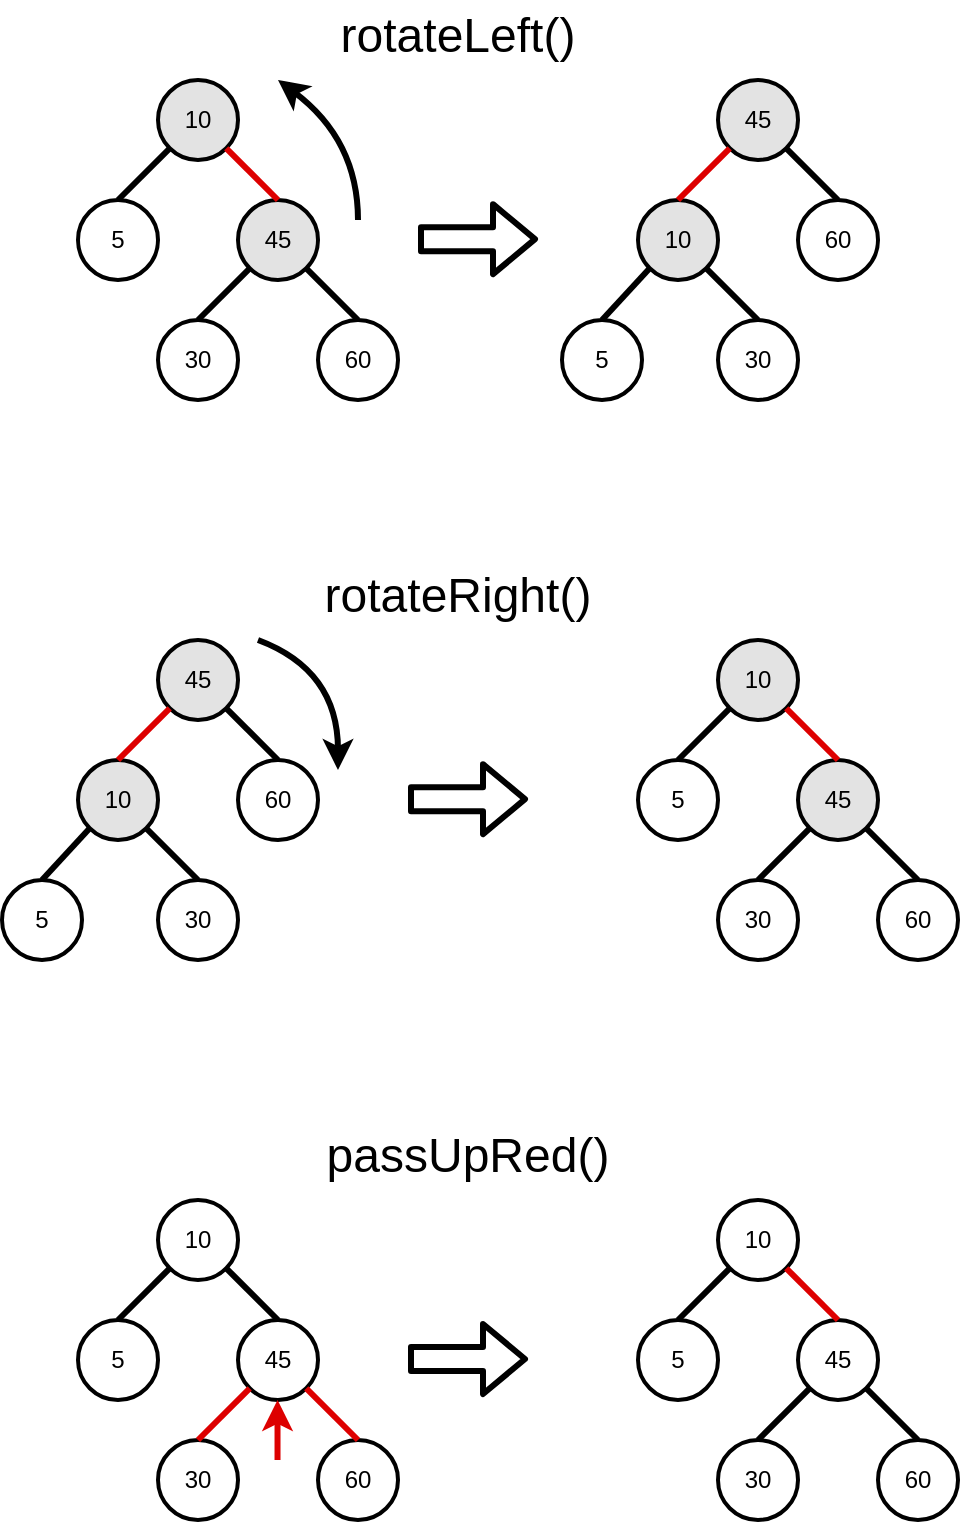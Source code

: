<mxfile version="13.9.9" type="device"><diagram id="bsQMUrDXSN89u2eMuQvf" name="Page-1"><mxGraphModel dx="981" dy="594" grid="1" gridSize="10" guides="1" tooltips="1" connect="1" arrows="1" fold="1" page="1" pageScale="1" pageWidth="850" pageHeight="1100" math="0" shadow="0"><root><mxCell id="0"/><mxCell id="1" parent="0"/><mxCell id="EYL75GSPshlZBnjYGpsP-1" value="10" style="ellipse;whiteSpace=wrap;html=1;aspect=fixed;strokeWidth=2;fillColor=#E3E3E3;" parent="1" vertex="1"><mxGeometry x="160" y="80" width="40" height="40" as="geometry"/></mxCell><mxCell id="_D7sZopnheiPhnOQ4Zod-1" value="45" style="ellipse;whiteSpace=wrap;html=1;aspect=fixed;strokeWidth=2;fillColor=#E3E3E3;" parent="1" vertex="1"><mxGeometry x="200" y="140" width="40" height="40" as="geometry"/></mxCell><mxCell id="_D7sZopnheiPhnOQ4Zod-2" value="" style="endArrow=none;html=1;exitX=1;exitY=1;exitDx=0;exitDy=0;entryX=0.5;entryY=0;entryDx=0;entryDy=0;endSize=6;startSize=6;jumpSize=6;strokeWidth=3;fillColor=#ffcccc;strokeColor=#DD0000;" parent="1" source="EYL75GSPshlZBnjYGpsP-1" target="_D7sZopnheiPhnOQ4Zod-1" edge="1"><mxGeometry width="50" height="50" relative="1" as="geometry"><mxPoint x="160" y="280" as="sourcePoint"/><mxPoint x="210" y="230" as="targetPoint"/></mxGeometry></mxCell><mxCell id="_D7sZopnheiPhnOQ4Zod-3" value="5" style="ellipse;whiteSpace=wrap;html=1;aspect=fixed;strokeWidth=2;" parent="1" vertex="1"><mxGeometry x="120" y="140" width="40" height="40" as="geometry"/></mxCell><mxCell id="_D7sZopnheiPhnOQ4Zod-4" value="" style="endArrow=none;html=1;exitX=0;exitY=1;exitDx=0;exitDy=0;entryX=0.5;entryY=0;entryDx=0;entryDy=0;endSize=6;startSize=6;jumpSize=6;strokeWidth=3;" parent="1" source="EYL75GSPshlZBnjYGpsP-1" target="_D7sZopnheiPhnOQ4Zod-3" edge="1"><mxGeometry width="50" height="50" relative="1" as="geometry"><mxPoint x="204.142" y="124.142" as="sourcePoint"/><mxPoint x="230" y="150" as="targetPoint"/></mxGeometry></mxCell><mxCell id="_D7sZopnheiPhnOQ4Zod-6" value="60" style="ellipse;whiteSpace=wrap;html=1;aspect=fixed;strokeWidth=2;" parent="1" vertex="1"><mxGeometry x="240" y="200" width="40" height="40" as="geometry"/></mxCell><mxCell id="_D7sZopnheiPhnOQ4Zod-7" value="" style="endArrow=none;html=1;entryX=0.5;entryY=0;entryDx=0;entryDy=0;endSize=6;startSize=6;jumpSize=6;strokeWidth=3;fillColor=#ffcccc;exitX=1;exitY=1;exitDx=0;exitDy=0;" parent="1" source="_D7sZopnheiPhnOQ4Zod-1" target="_D7sZopnheiPhnOQ4Zod-6" edge="1"><mxGeometry width="50" height="50" relative="1" as="geometry"><mxPoint x="280" y="170" as="sourcePoint"/><mxPoint x="250" y="295.86" as="targetPoint"/></mxGeometry></mxCell><mxCell id="_D7sZopnheiPhnOQ4Zod-8" value="30" style="ellipse;whiteSpace=wrap;html=1;aspect=fixed;strokeWidth=2;" parent="1" vertex="1"><mxGeometry x="160" y="200" width="40" height="40" as="geometry"/></mxCell><mxCell id="_D7sZopnheiPhnOQ4Zod-9" value="" style="endArrow=none;html=1;exitX=0;exitY=1;exitDx=0;exitDy=0;entryX=0.5;entryY=0;entryDx=0;entryDy=0;endSize=6;startSize=6;jumpSize=6;strokeWidth=3;" parent="1" source="_D7sZopnheiPhnOQ4Zod-1" target="_D7sZopnheiPhnOQ4Zod-8" edge="1"><mxGeometry width="50" height="50" relative="1" as="geometry"><mxPoint x="205.858" y="180.002" as="sourcePoint"/><mxPoint x="270" y="215.86" as="targetPoint"/></mxGeometry></mxCell><mxCell id="_D7sZopnheiPhnOQ4Zod-10" value="45" style="ellipse;whiteSpace=wrap;html=1;aspect=fixed;strokeWidth=2;fillColor=#E3E3E3;" parent="1" vertex="1"><mxGeometry x="440" y="80" width="40" height="40" as="geometry"/></mxCell><mxCell id="_D7sZopnheiPhnOQ4Zod-11" value="60" style="ellipse;whiteSpace=wrap;html=1;aspect=fixed;strokeWidth=2;" parent="1" vertex="1"><mxGeometry x="480" y="140" width="40" height="40" as="geometry"/></mxCell><mxCell id="_D7sZopnheiPhnOQ4Zod-13" value="10" style="ellipse;whiteSpace=wrap;html=1;aspect=fixed;strokeWidth=2;fillColor=#E3E3E3;" parent="1" vertex="1"><mxGeometry x="400" y="140" width="40" height="40" as="geometry"/></mxCell><mxCell id="_D7sZopnheiPhnOQ4Zod-17" value="30" style="ellipse;whiteSpace=wrap;html=1;aspect=fixed;strokeWidth=2;" parent="1" vertex="1"><mxGeometry x="440" y="200" width="40" height="40" as="geometry"/></mxCell><mxCell id="_D7sZopnheiPhnOQ4Zod-18" value="" style="endArrow=none;html=1;exitX=1;exitY=1;exitDx=0;exitDy=0;entryX=0.5;entryY=0;entryDx=0;entryDy=0;endSize=6;startSize=6;jumpSize=6;strokeWidth=3;" parent="1" source="_D7sZopnheiPhnOQ4Zod-13" target="_D7sZopnheiPhnOQ4Zod-17" edge="1"><mxGeometry width="50" height="50" relative="1" as="geometry"><mxPoint x="485.858" y="180.002" as="sourcePoint"/><mxPoint x="550" y="215.86" as="targetPoint"/></mxGeometry></mxCell><mxCell id="_D7sZopnheiPhnOQ4Zod-19" value="5" style="ellipse;whiteSpace=wrap;html=1;aspect=fixed;strokeWidth=2;" parent="1" vertex="1"><mxGeometry x="362" y="200" width="40" height="40" as="geometry"/></mxCell><mxCell id="_D7sZopnheiPhnOQ4Zod-20" value="" style="endArrow=none;html=1;entryX=0.5;entryY=0;entryDx=0;entryDy=0;endSize=6;startSize=6;jumpSize=6;strokeWidth=3;exitX=0;exitY=1;exitDx=0;exitDy=0;" parent="1" source="_D7sZopnheiPhnOQ4Zod-13" target="_D7sZopnheiPhnOQ4Zod-19" edge="1"><mxGeometry width="50" height="50" relative="1" as="geometry"><mxPoint x="400" y="174" as="sourcePoint"/><mxPoint x="472" y="210" as="targetPoint"/></mxGeometry></mxCell><mxCell id="_D7sZopnheiPhnOQ4Zod-21" value="" style="endArrow=none;html=1;exitX=1;exitY=1;exitDx=0;exitDy=0;entryX=0.5;entryY=0;entryDx=0;entryDy=0;endSize=6;startSize=6;jumpSize=6;strokeWidth=3;" parent="1" source="_D7sZopnheiPhnOQ4Zod-10" target="_D7sZopnheiPhnOQ4Zod-11" edge="1"><mxGeometry width="50" height="50" relative="1" as="geometry"><mxPoint x="444.142" y="184.142" as="sourcePoint"/><mxPoint x="470" y="210" as="targetPoint"/></mxGeometry></mxCell><mxCell id="_D7sZopnheiPhnOQ4Zod-23" value="" style="endArrow=none;html=1;exitX=0;exitY=1;exitDx=0;exitDy=0;entryX=0.5;entryY=0;entryDx=0;entryDy=0;endSize=6;startSize=6;jumpSize=6;strokeWidth=3;fillColor=#ffcccc;strokeColor=#DD0000;" parent="1" source="_D7sZopnheiPhnOQ4Zod-10" target="_D7sZopnheiPhnOQ4Zod-13" edge="1"><mxGeometry width="50" height="50" relative="1" as="geometry"><mxPoint x="350.002" y="70.002" as="sourcePoint"/><mxPoint x="375.86" y="95.86" as="targetPoint"/></mxGeometry></mxCell><mxCell id="_D7sZopnheiPhnOQ4Zod-24" value="" style="shape=flexArrow;endArrow=classic;html=1;strokeColor=#000000;strokeWidth=3;" parent="1" edge="1"><mxGeometry width="50" height="50" relative="1" as="geometry"><mxPoint x="290" y="159.58" as="sourcePoint"/><mxPoint x="350" y="159.58" as="targetPoint"/></mxGeometry></mxCell><mxCell id="_D7sZopnheiPhnOQ4Zod-25" value="" style="curved=1;endArrow=classic;html=1;strokeColor=#000000;strokeWidth=3;" parent="1" edge="1"><mxGeometry width="50" height="50" relative="1" as="geometry"><mxPoint x="260" y="150" as="sourcePoint"/><mxPoint x="220" y="80" as="targetPoint"/><Array as="points"><mxPoint x="260" y="110"/></Array></mxGeometry></mxCell><mxCell id="_D7sZopnheiPhnOQ4Zod-27" value="&lt;font style=&quot;font-size: 24px&quot;&gt;rotateLeft()&lt;/font&gt;" style="text;html=1;fillColor=none;align=center;verticalAlign=middle;whiteSpace=wrap;rounded=0;strokeWidth=1;" parent="1" vertex="1"><mxGeometry x="240" y="40" width="140" height="35" as="geometry"/></mxCell><mxCell id="_D7sZopnheiPhnOQ4Zod-28" value="45" style="ellipse;whiteSpace=wrap;html=1;aspect=fixed;strokeWidth=2;fillColor=#E3E3E3;" parent="1" vertex="1"><mxGeometry x="160" y="360" width="40" height="40" as="geometry"/></mxCell><mxCell id="_D7sZopnheiPhnOQ4Zod-29" value="60" style="ellipse;whiteSpace=wrap;html=1;aspect=fixed;strokeWidth=2;" parent="1" vertex="1"><mxGeometry x="200" y="420" width="40" height="40" as="geometry"/></mxCell><mxCell id="_D7sZopnheiPhnOQ4Zod-30" value="10" style="ellipse;whiteSpace=wrap;html=1;aspect=fixed;strokeWidth=2;fillColor=#E3E3E3;" parent="1" vertex="1"><mxGeometry x="120" y="420" width="40" height="40" as="geometry"/></mxCell><mxCell id="_D7sZopnheiPhnOQ4Zod-31" value="30" style="ellipse;whiteSpace=wrap;html=1;aspect=fixed;strokeWidth=2;" parent="1" vertex="1"><mxGeometry x="160" y="480" width="40" height="40" as="geometry"/></mxCell><mxCell id="_D7sZopnheiPhnOQ4Zod-32" value="" style="endArrow=none;html=1;exitX=1;exitY=1;exitDx=0;exitDy=0;entryX=0.5;entryY=0;entryDx=0;entryDy=0;endSize=6;startSize=6;jumpSize=6;strokeWidth=3;" parent="1" source="_D7sZopnheiPhnOQ4Zod-30" target="_D7sZopnheiPhnOQ4Zod-31" edge="1"><mxGeometry width="50" height="50" relative="1" as="geometry"><mxPoint x="205.858" y="460.002" as="sourcePoint"/><mxPoint x="270" y="495.86" as="targetPoint"/></mxGeometry></mxCell><mxCell id="_D7sZopnheiPhnOQ4Zod-33" value="5" style="ellipse;whiteSpace=wrap;html=1;aspect=fixed;strokeWidth=2;" parent="1" vertex="1"><mxGeometry x="82" y="480" width="40" height="40" as="geometry"/></mxCell><mxCell id="_D7sZopnheiPhnOQ4Zod-34" value="" style="endArrow=none;html=1;entryX=0.5;entryY=0;entryDx=0;entryDy=0;endSize=6;startSize=6;jumpSize=6;strokeWidth=3;exitX=0;exitY=1;exitDx=0;exitDy=0;" parent="1" source="_D7sZopnheiPhnOQ4Zod-30" target="_D7sZopnheiPhnOQ4Zod-33" edge="1"><mxGeometry width="50" height="50" relative="1" as="geometry"><mxPoint x="120" y="454" as="sourcePoint"/><mxPoint x="192" y="490" as="targetPoint"/></mxGeometry></mxCell><mxCell id="_D7sZopnheiPhnOQ4Zod-35" value="" style="endArrow=none;html=1;exitX=1;exitY=1;exitDx=0;exitDy=0;entryX=0.5;entryY=0;entryDx=0;entryDy=0;endSize=6;startSize=6;jumpSize=6;strokeWidth=3;" parent="1" source="_D7sZopnheiPhnOQ4Zod-28" target="_D7sZopnheiPhnOQ4Zod-29" edge="1"><mxGeometry width="50" height="50" relative="1" as="geometry"><mxPoint x="164.142" y="464.142" as="sourcePoint"/><mxPoint x="190" y="490" as="targetPoint"/></mxGeometry></mxCell><mxCell id="_D7sZopnheiPhnOQ4Zod-36" value="" style="endArrow=none;html=1;exitX=0;exitY=1;exitDx=0;exitDy=0;entryX=0.5;entryY=0;entryDx=0;entryDy=0;endSize=6;startSize=6;jumpSize=6;strokeWidth=3;fillColor=#ffcccc;strokeColor=#DD0000;" parent="1" source="_D7sZopnheiPhnOQ4Zod-28" target="_D7sZopnheiPhnOQ4Zod-30" edge="1"><mxGeometry width="50" height="50" relative="1" as="geometry"><mxPoint x="70.002" y="350.002" as="sourcePoint"/><mxPoint x="95.86" y="375.86" as="targetPoint"/></mxGeometry></mxCell><mxCell id="_D7sZopnheiPhnOQ4Zod-37" value="" style="curved=1;endArrow=classic;html=1;strokeColor=#000000;strokeWidth=3;" parent="1" edge="1"><mxGeometry width="50" height="50" relative="1" as="geometry"><mxPoint x="210" y="360" as="sourcePoint"/><mxPoint x="250" y="425" as="targetPoint"/><Array as="points"><mxPoint x="250" y="375"/></Array></mxGeometry></mxCell><mxCell id="_D7sZopnheiPhnOQ4Zod-38" value="&lt;font style=&quot;font-size: 24px&quot;&gt;rotateRight()&lt;/font&gt;" style="text;html=1;fillColor=none;align=center;verticalAlign=middle;whiteSpace=wrap;rounded=0;strokeWidth=1;" parent="1" vertex="1"><mxGeometry x="240" y="320" width="140" height="35" as="geometry"/></mxCell><mxCell id="_D7sZopnheiPhnOQ4Zod-39" value="" style="shape=flexArrow;endArrow=classic;html=1;strokeColor=#000000;strokeWidth=3;" parent="1" edge="1"><mxGeometry width="50" height="50" relative="1" as="geometry"><mxPoint x="285" y="439.58" as="sourcePoint"/><mxPoint x="345" y="439.58" as="targetPoint"/></mxGeometry></mxCell><mxCell id="_D7sZopnheiPhnOQ4Zod-40" value="10" style="ellipse;whiteSpace=wrap;html=1;aspect=fixed;strokeWidth=2;fillColor=#E3E3E3;" parent="1" vertex="1"><mxGeometry x="440" y="360" width="40" height="40" as="geometry"/></mxCell><mxCell id="_D7sZopnheiPhnOQ4Zod-41" value="45" style="ellipse;whiteSpace=wrap;html=1;aspect=fixed;strokeWidth=2;fillColor=#E3E3E3;" parent="1" vertex="1"><mxGeometry x="480" y="420" width="40" height="40" as="geometry"/></mxCell><mxCell id="_D7sZopnheiPhnOQ4Zod-42" value="" style="endArrow=none;html=1;exitX=1;exitY=1;exitDx=0;exitDy=0;entryX=0.5;entryY=0;entryDx=0;entryDy=0;endSize=6;startSize=6;jumpSize=6;strokeWidth=3;fillColor=#ffcccc;strokeColor=#DD0000;" parent="1" source="_D7sZopnheiPhnOQ4Zod-40" target="_D7sZopnheiPhnOQ4Zod-41" edge="1"><mxGeometry width="50" height="50" relative="1" as="geometry"><mxPoint x="440" y="560" as="sourcePoint"/><mxPoint x="490" y="510" as="targetPoint"/></mxGeometry></mxCell><mxCell id="_D7sZopnheiPhnOQ4Zod-43" value="5" style="ellipse;whiteSpace=wrap;html=1;aspect=fixed;strokeWidth=2;" parent="1" vertex="1"><mxGeometry x="400" y="420" width="40" height="40" as="geometry"/></mxCell><mxCell id="_D7sZopnheiPhnOQ4Zod-44" value="" style="endArrow=none;html=1;exitX=0;exitY=1;exitDx=0;exitDy=0;entryX=0.5;entryY=0;entryDx=0;entryDy=0;endSize=6;startSize=6;jumpSize=6;strokeWidth=3;" parent="1" source="_D7sZopnheiPhnOQ4Zod-40" target="_D7sZopnheiPhnOQ4Zod-43" edge="1"><mxGeometry width="50" height="50" relative="1" as="geometry"><mxPoint x="484.142" y="404.142" as="sourcePoint"/><mxPoint x="510" y="430" as="targetPoint"/></mxGeometry></mxCell><mxCell id="_D7sZopnheiPhnOQ4Zod-45" value="60" style="ellipse;whiteSpace=wrap;html=1;aspect=fixed;strokeWidth=2;" parent="1" vertex="1"><mxGeometry x="520" y="480" width="40" height="40" as="geometry"/></mxCell><mxCell id="_D7sZopnheiPhnOQ4Zod-46" value="" style="endArrow=none;html=1;entryX=0.5;entryY=0;entryDx=0;entryDy=0;endSize=6;startSize=6;jumpSize=6;strokeWidth=3;fillColor=#ffcccc;exitX=1;exitY=1;exitDx=0;exitDy=0;" parent="1" source="_D7sZopnheiPhnOQ4Zod-41" target="_D7sZopnheiPhnOQ4Zod-45" edge="1"><mxGeometry width="50" height="50" relative="1" as="geometry"><mxPoint x="560" y="450" as="sourcePoint"/><mxPoint x="530" y="575.86" as="targetPoint"/></mxGeometry></mxCell><mxCell id="_D7sZopnheiPhnOQ4Zod-47" value="30" style="ellipse;whiteSpace=wrap;html=1;aspect=fixed;strokeWidth=2;" parent="1" vertex="1"><mxGeometry x="440" y="480" width="40" height="40" as="geometry"/></mxCell><mxCell id="_D7sZopnheiPhnOQ4Zod-48" value="" style="endArrow=none;html=1;exitX=0;exitY=1;exitDx=0;exitDy=0;entryX=0.5;entryY=0;entryDx=0;entryDy=0;endSize=6;startSize=6;jumpSize=6;strokeWidth=3;" parent="1" source="_D7sZopnheiPhnOQ4Zod-41" target="_D7sZopnheiPhnOQ4Zod-47" edge="1"><mxGeometry width="50" height="50" relative="1" as="geometry"><mxPoint x="485.858" y="460.002" as="sourcePoint"/><mxPoint x="550" y="495.86" as="targetPoint"/></mxGeometry></mxCell><mxCell id="_D7sZopnheiPhnOQ4Zod-70" value="&lt;font style=&quot;font-size: 24px&quot;&gt;passUpRed()&lt;/font&gt;" style="text;html=1;fillColor=none;align=center;verticalAlign=middle;whiteSpace=wrap;rounded=0;strokeWidth=1;" parent="1" vertex="1"><mxGeometry x="240" y="600" width="150" height="35" as="geometry"/></mxCell><mxCell id="_D7sZopnheiPhnOQ4Zod-81" value="10" style="ellipse;whiteSpace=wrap;html=1;aspect=fixed;strokeWidth=2;fillColor=#FFFFFF;" parent="1" vertex="1"><mxGeometry x="160" y="640" width="40" height="40" as="geometry"/></mxCell><mxCell id="_D7sZopnheiPhnOQ4Zod-82" value="45" style="ellipse;whiteSpace=wrap;html=1;aspect=fixed;strokeWidth=2;fillColor=#FFFFFF;" parent="1" vertex="1"><mxGeometry x="200" y="700" width="40" height="40" as="geometry"/></mxCell><mxCell id="_D7sZopnheiPhnOQ4Zod-83" value="" style="endArrow=none;html=1;exitX=1;exitY=1;exitDx=0;exitDy=0;entryX=0.5;entryY=0;entryDx=0;entryDy=0;endSize=6;startSize=6;jumpSize=6;strokeWidth=3;fillColor=#ffcccc;" parent="1" source="_D7sZopnheiPhnOQ4Zod-81" target="_D7sZopnheiPhnOQ4Zod-82" edge="1"><mxGeometry width="50" height="50" relative="1" as="geometry"><mxPoint x="160" y="840" as="sourcePoint"/><mxPoint x="210" y="790" as="targetPoint"/></mxGeometry></mxCell><mxCell id="_D7sZopnheiPhnOQ4Zod-84" value="5" style="ellipse;whiteSpace=wrap;html=1;aspect=fixed;strokeWidth=2;" parent="1" vertex="1"><mxGeometry x="120" y="700" width="40" height="40" as="geometry"/></mxCell><mxCell id="_D7sZopnheiPhnOQ4Zod-85" value="" style="endArrow=none;html=1;exitX=0;exitY=1;exitDx=0;exitDy=0;entryX=0.5;entryY=0;entryDx=0;entryDy=0;endSize=6;startSize=6;jumpSize=6;strokeWidth=3;" parent="1" source="_D7sZopnheiPhnOQ4Zod-81" target="_D7sZopnheiPhnOQ4Zod-84" edge="1"><mxGeometry width="50" height="50" relative="1" as="geometry"><mxPoint x="204.142" y="684.142" as="sourcePoint"/><mxPoint x="230" y="710" as="targetPoint"/></mxGeometry></mxCell><mxCell id="_D7sZopnheiPhnOQ4Zod-86" value="60" style="ellipse;whiteSpace=wrap;html=1;aspect=fixed;strokeWidth=2;" parent="1" vertex="1"><mxGeometry x="240" y="760" width="40" height="40" as="geometry"/></mxCell><mxCell id="_D7sZopnheiPhnOQ4Zod-87" value="" style="endArrow=none;html=1;entryX=0.5;entryY=0;entryDx=0;entryDy=0;endSize=6;startSize=6;jumpSize=6;strokeWidth=3;fillColor=#ffcccc;exitX=1;exitY=1;exitDx=0;exitDy=0;strokeColor=#DD0000;" parent="1" source="_D7sZopnheiPhnOQ4Zod-82" target="_D7sZopnheiPhnOQ4Zod-86" edge="1"><mxGeometry width="50" height="50" relative="1" as="geometry"><mxPoint x="280" y="730" as="sourcePoint"/><mxPoint x="250" y="855.86" as="targetPoint"/></mxGeometry></mxCell><mxCell id="_D7sZopnheiPhnOQ4Zod-88" value="30" style="ellipse;whiteSpace=wrap;html=1;aspect=fixed;strokeWidth=2;" parent="1" vertex="1"><mxGeometry x="160" y="760" width="40" height="40" as="geometry"/></mxCell><mxCell id="_D7sZopnheiPhnOQ4Zod-89" value="" style="endArrow=none;html=1;exitX=0;exitY=1;exitDx=0;exitDy=0;entryX=0.5;entryY=0;entryDx=0;entryDy=0;endSize=6;startSize=6;jumpSize=6;strokeWidth=3;strokeColor=#DD0000;" parent="1" source="_D7sZopnheiPhnOQ4Zod-82" target="_D7sZopnheiPhnOQ4Zod-88" edge="1"><mxGeometry width="50" height="50" relative="1" as="geometry"><mxPoint x="205.858" y="740.002" as="sourcePoint"/><mxPoint x="270" y="775.86" as="targetPoint"/></mxGeometry></mxCell><mxCell id="_D7sZopnheiPhnOQ4Zod-91" value="" style="shape=flexArrow;endArrow=classic;html=1;strokeColor=#000000;strokeWidth=3;" parent="1" edge="1"><mxGeometry width="50" height="50" relative="1" as="geometry"><mxPoint x="285" y="719.5" as="sourcePoint"/><mxPoint x="345" y="719.5" as="targetPoint"/></mxGeometry></mxCell><mxCell id="_D7sZopnheiPhnOQ4Zod-92" value="10" style="ellipse;whiteSpace=wrap;html=1;aspect=fixed;strokeWidth=2;fillColor=#FFFFFF;" parent="1" vertex="1"><mxGeometry x="440" y="640" width="40" height="40" as="geometry"/></mxCell><mxCell id="_D7sZopnheiPhnOQ4Zod-93" value="45" style="ellipse;whiteSpace=wrap;html=1;aspect=fixed;strokeWidth=2;fillColor=#FFFFFF;" parent="1" vertex="1"><mxGeometry x="480" y="700" width="40" height="40" as="geometry"/></mxCell><mxCell id="_D7sZopnheiPhnOQ4Zod-94" value="" style="endArrow=none;html=1;exitX=1;exitY=1;exitDx=0;exitDy=0;entryX=0.5;entryY=0;entryDx=0;entryDy=0;endSize=6;startSize=6;jumpSize=6;strokeWidth=3;fillColor=#ffcccc;strokeColor=#DD0000;" parent="1" source="_D7sZopnheiPhnOQ4Zod-92" target="_D7sZopnheiPhnOQ4Zod-93" edge="1"><mxGeometry width="50" height="50" relative="1" as="geometry"><mxPoint x="440" y="840" as="sourcePoint"/><mxPoint x="490" y="790" as="targetPoint"/></mxGeometry></mxCell><mxCell id="_D7sZopnheiPhnOQ4Zod-95" value="5" style="ellipse;whiteSpace=wrap;html=1;aspect=fixed;strokeWidth=2;" parent="1" vertex="1"><mxGeometry x="400" y="700" width="40" height="40" as="geometry"/></mxCell><mxCell id="_D7sZopnheiPhnOQ4Zod-96" value="" style="endArrow=none;html=1;exitX=0;exitY=1;exitDx=0;exitDy=0;entryX=0.5;entryY=0;entryDx=0;entryDy=0;endSize=6;startSize=6;jumpSize=6;strokeWidth=3;" parent="1" source="_D7sZopnheiPhnOQ4Zod-92" target="_D7sZopnheiPhnOQ4Zod-95" edge="1"><mxGeometry width="50" height="50" relative="1" as="geometry"><mxPoint x="484.142" y="684.142" as="sourcePoint"/><mxPoint x="510" y="710" as="targetPoint"/></mxGeometry></mxCell><mxCell id="_D7sZopnheiPhnOQ4Zod-97" value="60" style="ellipse;whiteSpace=wrap;html=1;aspect=fixed;strokeWidth=2;" parent="1" vertex="1"><mxGeometry x="520" y="760" width="40" height="40" as="geometry"/></mxCell><mxCell id="_D7sZopnheiPhnOQ4Zod-98" value="" style="endArrow=none;html=1;entryX=0.5;entryY=0;entryDx=0;entryDy=0;endSize=6;startSize=6;jumpSize=6;strokeWidth=3;fillColor=#ffcccc;exitX=1;exitY=1;exitDx=0;exitDy=0;" parent="1" source="_D7sZopnheiPhnOQ4Zod-93" target="_D7sZopnheiPhnOQ4Zod-97" edge="1"><mxGeometry width="50" height="50" relative="1" as="geometry"><mxPoint x="560" y="730" as="sourcePoint"/><mxPoint x="530" y="855.86" as="targetPoint"/></mxGeometry></mxCell><mxCell id="_D7sZopnheiPhnOQ4Zod-99" value="30" style="ellipse;whiteSpace=wrap;html=1;aspect=fixed;strokeWidth=2;" parent="1" vertex="1"><mxGeometry x="440" y="760" width="40" height="40" as="geometry"/></mxCell><mxCell id="_D7sZopnheiPhnOQ4Zod-100" value="" style="endArrow=none;html=1;exitX=0;exitY=1;exitDx=0;exitDy=0;entryX=0.5;entryY=0;entryDx=0;entryDy=0;endSize=6;startSize=6;jumpSize=6;strokeWidth=3;" parent="1" source="_D7sZopnheiPhnOQ4Zod-93" target="_D7sZopnheiPhnOQ4Zod-99" edge="1"><mxGeometry width="50" height="50" relative="1" as="geometry"><mxPoint x="485.858" y="740.002" as="sourcePoint"/><mxPoint x="550" y="775.86" as="targetPoint"/></mxGeometry></mxCell><mxCell id="2RO5D9wvi5WYJpWH8rsm-3" value="" style="endArrow=classic;html=1;strokeWidth=3;strokeColor=#DD0000;" edge="1" parent="1"><mxGeometry width="50" height="50" relative="1" as="geometry"><mxPoint x="219.76" y="770" as="sourcePoint"/><mxPoint x="219.76" y="740" as="targetPoint"/></mxGeometry></mxCell></root></mxGraphModel></diagram></mxfile>